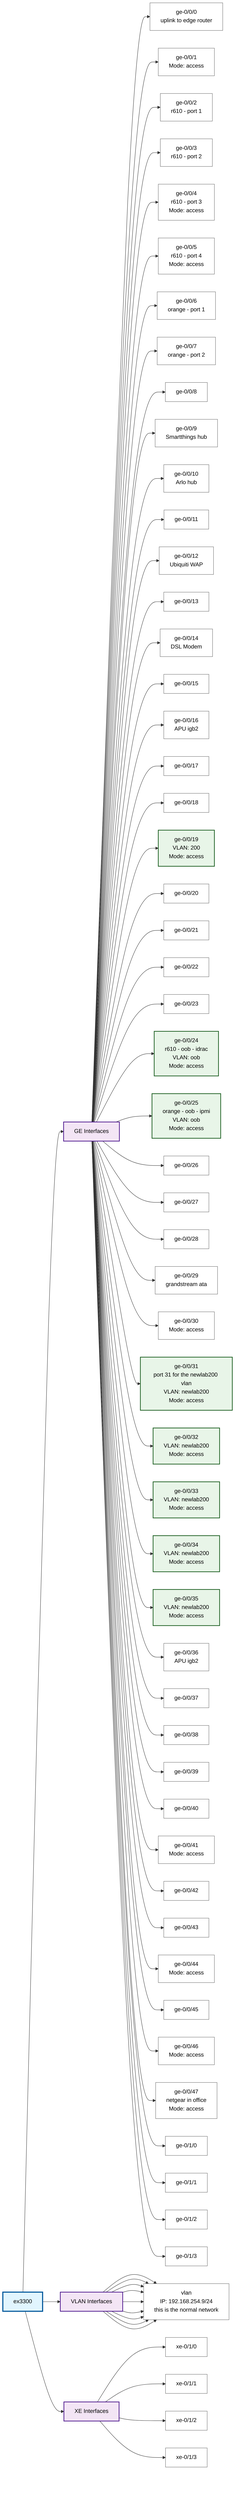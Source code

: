 graph LR
    classDef device fill:#e1f5fe,stroke:#01579b,stroke-width:3px,color:#000
    classDef interfaceGroup fill:#f3e5f5,stroke:#4a148c,stroke-width:2px,color:#000
    classDef interface fill:#ffffff,stroke:#666,stroke-width:1px,color:#000
    classDef vlanInterface fill:#e8f5e8,stroke:#1b5e20,stroke-width:2px,color:#000
    classDef trunkInterface fill:#fff3e0,stroke:#e65100,stroke-width:2px,color:#000
    ex3300["ex3300"]
    class ex3300 device
    ex3300_ge["GE Interfaces"]
    ex3300 --> ex3300_ge
    class ex3300_ge interfaceGroup
    ex3300_ge_ge_0/0/0["ge-0/0/0<br/>uplink to edge router"]
    ex3300_ge --> ex3300_ge_ge_0/0/0
    class ex3300_ge_ge_0/0/0 interface
    ex3300_ge_ge_0/0/1["ge-0/0/1<br/>Mode: access"]
    ex3300_ge --> ex3300_ge_ge_0/0/1
    class ex3300_ge_ge_0/0/1 interface
    ex3300_ge_ge_0/0/2["ge-0/0/2<br/>r610 - port 1"]
    ex3300_ge --> ex3300_ge_ge_0/0/2
    class ex3300_ge_ge_0/0/2 interface
    ex3300_ge_ge_0/0/3["ge-0/0/3<br/>r610 - port 2"]
    ex3300_ge --> ex3300_ge_ge_0/0/3
    class ex3300_ge_ge_0/0/3 interface
    ex3300_ge_ge_0/0/4["ge-0/0/4<br/>r610 - port 3<br/>Mode: access"]
    ex3300_ge --> ex3300_ge_ge_0/0/4
    class ex3300_ge_ge_0/0/4 interface
    ex3300_ge_ge_0/0/5["ge-0/0/5<br/>r610 - port 4<br/>Mode: access"]
    ex3300_ge --> ex3300_ge_ge_0/0/5
    class ex3300_ge_ge_0/0/5 interface
    ex3300_ge_ge_0/0/6["ge-0/0/6<br/>orange - port 1"]
    ex3300_ge --> ex3300_ge_ge_0/0/6
    class ex3300_ge_ge_0/0/6 interface
    ex3300_ge_ge_0/0/7["ge-0/0/7<br/>orange - port 2"]
    ex3300_ge --> ex3300_ge_ge_0/0/7
    class ex3300_ge_ge_0/0/7 interface
    ex3300_ge_ge_0/0/8["ge-0/0/8"]
    ex3300_ge --> ex3300_ge_ge_0/0/8
    class ex3300_ge_ge_0/0/8 interface
    ex3300_ge_ge_0/0/9["ge-0/0/9<br/>Smartthings hub"]
    ex3300_ge --> ex3300_ge_ge_0/0/9
    class ex3300_ge_ge_0/0/9 interface
    ex3300_ge_ge_0/0/10["ge-0/0/10<br/>Arlo hub"]
    ex3300_ge --> ex3300_ge_ge_0/0/10
    class ex3300_ge_ge_0/0/10 interface
    ex3300_ge_ge_0/0/11["ge-0/0/11"]
    ex3300_ge --> ex3300_ge_ge_0/0/11
    class ex3300_ge_ge_0/0/11 interface
    ex3300_ge_ge_0/0/12["ge-0/0/12<br/>Ubiquiti WAP"]
    ex3300_ge --> ex3300_ge_ge_0/0/12
    class ex3300_ge_ge_0/0/12 interface
    ex3300_ge_ge_0/0/13["ge-0/0/13"]
    ex3300_ge --> ex3300_ge_ge_0/0/13
    class ex3300_ge_ge_0/0/13 interface
    ex3300_ge_ge_0/0/14["ge-0/0/14<br/>DSL Modem"]
    ex3300_ge --> ex3300_ge_ge_0/0/14
    class ex3300_ge_ge_0/0/14 interface
    ex3300_ge_ge_0/0/15["ge-0/0/15"]
    ex3300_ge --> ex3300_ge_ge_0/0/15
    class ex3300_ge_ge_0/0/15 interface
    ex3300_ge_ge_0/0/16["ge-0/0/16<br/>APU igb2"]
    ex3300_ge --> ex3300_ge_ge_0/0/16
    class ex3300_ge_ge_0/0/16 interface
    ex3300_ge_ge_0/0/17["ge-0/0/17"]
    ex3300_ge --> ex3300_ge_ge_0/0/17
    class ex3300_ge_ge_0/0/17 interface
    ex3300_ge_ge_0/0/18["ge-0/0/18"]
    ex3300_ge --> ex3300_ge_ge_0/0/18
    class ex3300_ge_ge_0/0/18 interface
    ex3300_ge_ge_0/0/19["ge-0/0/19<br/>VLAN: 200<br/>Mode: access"]
    ex3300_ge --> ex3300_ge_ge_0/0/19
    class ex3300_ge_ge_0/0/19 vlanInterface
    ex3300_ge_ge_0/0/20["ge-0/0/20"]
    ex3300_ge --> ex3300_ge_ge_0/0/20
    class ex3300_ge_ge_0/0/20 interface
    ex3300_ge_ge_0/0/21["ge-0/0/21"]
    ex3300_ge --> ex3300_ge_ge_0/0/21
    class ex3300_ge_ge_0/0/21 interface
    ex3300_ge_ge_0/0/22["ge-0/0/22"]
    ex3300_ge --> ex3300_ge_ge_0/0/22
    class ex3300_ge_ge_0/0/22 interface
    ex3300_ge_ge_0/0/23["ge-0/0/23"]
    ex3300_ge --> ex3300_ge_ge_0/0/23
    class ex3300_ge_ge_0/0/23 interface
    ex3300_ge_ge_0/0/24["ge-0/0/24<br/>r610 - oob - idrac<br/>VLAN: oob<br/>Mode: access"]
    ex3300_ge --> ex3300_ge_ge_0/0/24
    class ex3300_ge_ge_0/0/24 vlanInterface
    ex3300_ge_ge_0/0/25["ge-0/0/25<br/>orange - oob - ipmi<br/>VLAN: oob<br/>Mode: access"]
    ex3300_ge --> ex3300_ge_ge_0/0/25
    class ex3300_ge_ge_0/0/25 vlanInterface
    ex3300_ge_ge_0/0/26["ge-0/0/26"]
    ex3300_ge --> ex3300_ge_ge_0/0/26
    class ex3300_ge_ge_0/0/26 interface
    ex3300_ge_ge_0/0/27["ge-0/0/27"]
    ex3300_ge --> ex3300_ge_ge_0/0/27
    class ex3300_ge_ge_0/0/27 interface
    ex3300_ge_ge_0/0/28["ge-0/0/28"]
    ex3300_ge --> ex3300_ge_ge_0/0/28
    class ex3300_ge_ge_0/0/28 interface
    ex3300_ge_ge_0/0/29["ge-0/0/29<br/>grandstream ata"]
    ex3300_ge --> ex3300_ge_ge_0/0/29
    class ex3300_ge_ge_0/0/29 interface
    ex3300_ge_ge_0/0/30["ge-0/0/30<br/>Mode: access"]
    ex3300_ge --> ex3300_ge_ge_0/0/30
    class ex3300_ge_ge_0/0/30 interface
    ex3300_ge_ge_0/0/31["ge-0/0/31<br/>port 31 for the newlab200 vlan<br/>VLAN: newlab200<br/>Mode: access"]
    ex3300_ge --> ex3300_ge_ge_0/0/31
    class ex3300_ge_ge_0/0/31 vlanInterface
    ex3300_ge_ge_0/0/32["ge-0/0/32<br/>VLAN: newlab200<br/>Mode: access"]
    ex3300_ge --> ex3300_ge_ge_0/0/32
    class ex3300_ge_ge_0/0/32 vlanInterface
    ex3300_ge_ge_0/0/33["ge-0/0/33<br/>VLAN: newlab200<br/>Mode: access"]
    ex3300_ge --> ex3300_ge_ge_0/0/33
    class ex3300_ge_ge_0/0/33 vlanInterface
    ex3300_ge_ge_0/0/34["ge-0/0/34<br/>VLAN: newlab200<br/>Mode: access"]
    ex3300_ge --> ex3300_ge_ge_0/0/34
    class ex3300_ge_ge_0/0/34 vlanInterface
    ex3300_ge_ge_0/0/35["ge-0/0/35<br/>VLAN: newlab200<br/>Mode: access"]
    ex3300_ge --> ex3300_ge_ge_0/0/35
    class ex3300_ge_ge_0/0/35 vlanInterface
    ex3300_ge_ge_0/0/36["ge-0/0/36<br/>APU igb2"]
    ex3300_ge --> ex3300_ge_ge_0/0/36
    class ex3300_ge_ge_0/0/36 interface
    ex3300_ge_ge_0/0/37["ge-0/0/37"]
    ex3300_ge --> ex3300_ge_ge_0/0/37
    class ex3300_ge_ge_0/0/37 interface
    ex3300_ge_ge_0/0/38["ge-0/0/38"]
    ex3300_ge --> ex3300_ge_ge_0/0/38
    class ex3300_ge_ge_0/0/38 interface
    ex3300_ge_ge_0/0/39["ge-0/0/39"]
    ex3300_ge --> ex3300_ge_ge_0/0/39
    class ex3300_ge_ge_0/0/39 interface
    ex3300_ge_ge_0/0/40["ge-0/0/40"]
    ex3300_ge --> ex3300_ge_ge_0/0/40
    class ex3300_ge_ge_0/0/40 interface
    ex3300_ge_ge_0/0/41["ge-0/0/41<br/>Mode: access"]
    ex3300_ge --> ex3300_ge_ge_0/0/41
    class ex3300_ge_ge_0/0/41 interface
    ex3300_ge_ge_0/0/42["ge-0/0/42"]
    ex3300_ge --> ex3300_ge_ge_0/0/42
    class ex3300_ge_ge_0/0/42 interface
    ex3300_ge_ge_0/0/43["ge-0/0/43"]
    ex3300_ge --> ex3300_ge_ge_0/0/43
    class ex3300_ge_ge_0/0/43 interface
    ex3300_ge_ge_0/0/44["ge-0/0/44<br/>Mode: access"]
    ex3300_ge --> ex3300_ge_ge_0/0/44
    class ex3300_ge_ge_0/0/44 interface
    ex3300_ge_ge_0/0/45["ge-0/0/45"]
    ex3300_ge --> ex3300_ge_ge_0/0/45
    class ex3300_ge_ge_0/0/45 interface
    ex3300_ge_ge_0/0/46["ge-0/0/46<br/>Mode: access"]
    ex3300_ge --> ex3300_ge_ge_0/0/46
    class ex3300_ge_ge_0/0/46 interface
    ex3300_ge_ge_0/0/47["ge-0/0/47<br/>netgear in office<br/>Mode: access"]
    ex3300_ge --> ex3300_ge_ge_0/0/47
    class ex3300_ge_ge_0/0/47 interface
    ex3300_ge_ge_0/1/0["ge-0/1/0"]
    ex3300_ge --> ex3300_ge_ge_0/1/0
    class ex3300_ge_ge_0/1/0 interface
    ex3300_ge_ge_0/1/1["ge-0/1/1"]
    ex3300_ge --> ex3300_ge_ge_0/1/1
    class ex3300_ge_ge_0/1/1 interface
    ex3300_ge_ge_0/1/2["ge-0/1/2"]
    ex3300_ge --> ex3300_ge_ge_0/1/2
    class ex3300_ge_ge_0/1/2 interface
    ex3300_ge_ge_0/1/3["ge-0/1/3"]
    ex3300_ge --> ex3300_ge_ge_0/1/3
    class ex3300_ge_ge_0/1/3 interface
    ex3300_vlan["VLAN Interfaces"]
    ex3300 --> ex3300_vlan
    class ex3300_vlan interfaceGroup
    ex3300_vlan_vlan["vlan"]
    ex3300_vlan --> ex3300_vlan_vlan
    class ex3300_vlan_vlan interface
    ex3300_vlan_vlan["vlan"]
    ex3300_vlan --> ex3300_vlan_vlan
    class ex3300_vlan_vlan interface
    ex3300_vlan_vlan["vlan"]
    ex3300_vlan --> ex3300_vlan_vlan
    class ex3300_vlan_vlan interface
    ex3300_vlan_vlan["vlan"]
    ex3300_vlan --> ex3300_vlan_vlan
    class ex3300_vlan_vlan interface
    ex3300_vlan_vlan["vlan"]
    ex3300_vlan --> ex3300_vlan_vlan
    class ex3300_vlan_vlan interface
    ex3300_vlan_vlan["vlan"]
    ex3300_vlan --> ex3300_vlan_vlan
    class ex3300_vlan_vlan interface
    ex3300_vlan_vlan["vlan"]
    ex3300_vlan --> ex3300_vlan_vlan
    class ex3300_vlan_vlan interface
    ex3300_vlan_vlan["vlan"]
    ex3300_vlan --> ex3300_vlan_vlan
    class ex3300_vlan_vlan interface
    ex3300_vlan_vlan["vlan<br/>IP: 192.168.254.9/24<br/>this is the normal network"]
    ex3300_vlan --> ex3300_vlan_vlan
    class ex3300_vlan_vlan interface
    ex3300_xe["XE Interfaces"]
    ex3300 --> ex3300_xe
    class ex3300_xe interfaceGroup
    ex3300_xe_xe_0/1/0["xe-0/1/0"]
    ex3300_xe --> ex3300_xe_xe_0/1/0
    class ex3300_xe_xe_0/1/0 interface
    ex3300_xe_xe_0/1/1["xe-0/1/1"]
    ex3300_xe --> ex3300_xe_xe_0/1/1
    class ex3300_xe_xe_0/1/1 interface
    ex3300_xe_xe_0/1/2["xe-0/1/2"]
    ex3300_xe --> ex3300_xe_xe_0/1/2
    class ex3300_xe_xe_0/1/2 interface
    ex3300_xe_xe_0/1/3["xe-0/1/3"]
    ex3300_xe --> ex3300_xe_xe_0/1/3
    class ex3300_xe_xe_0/1/3 interface